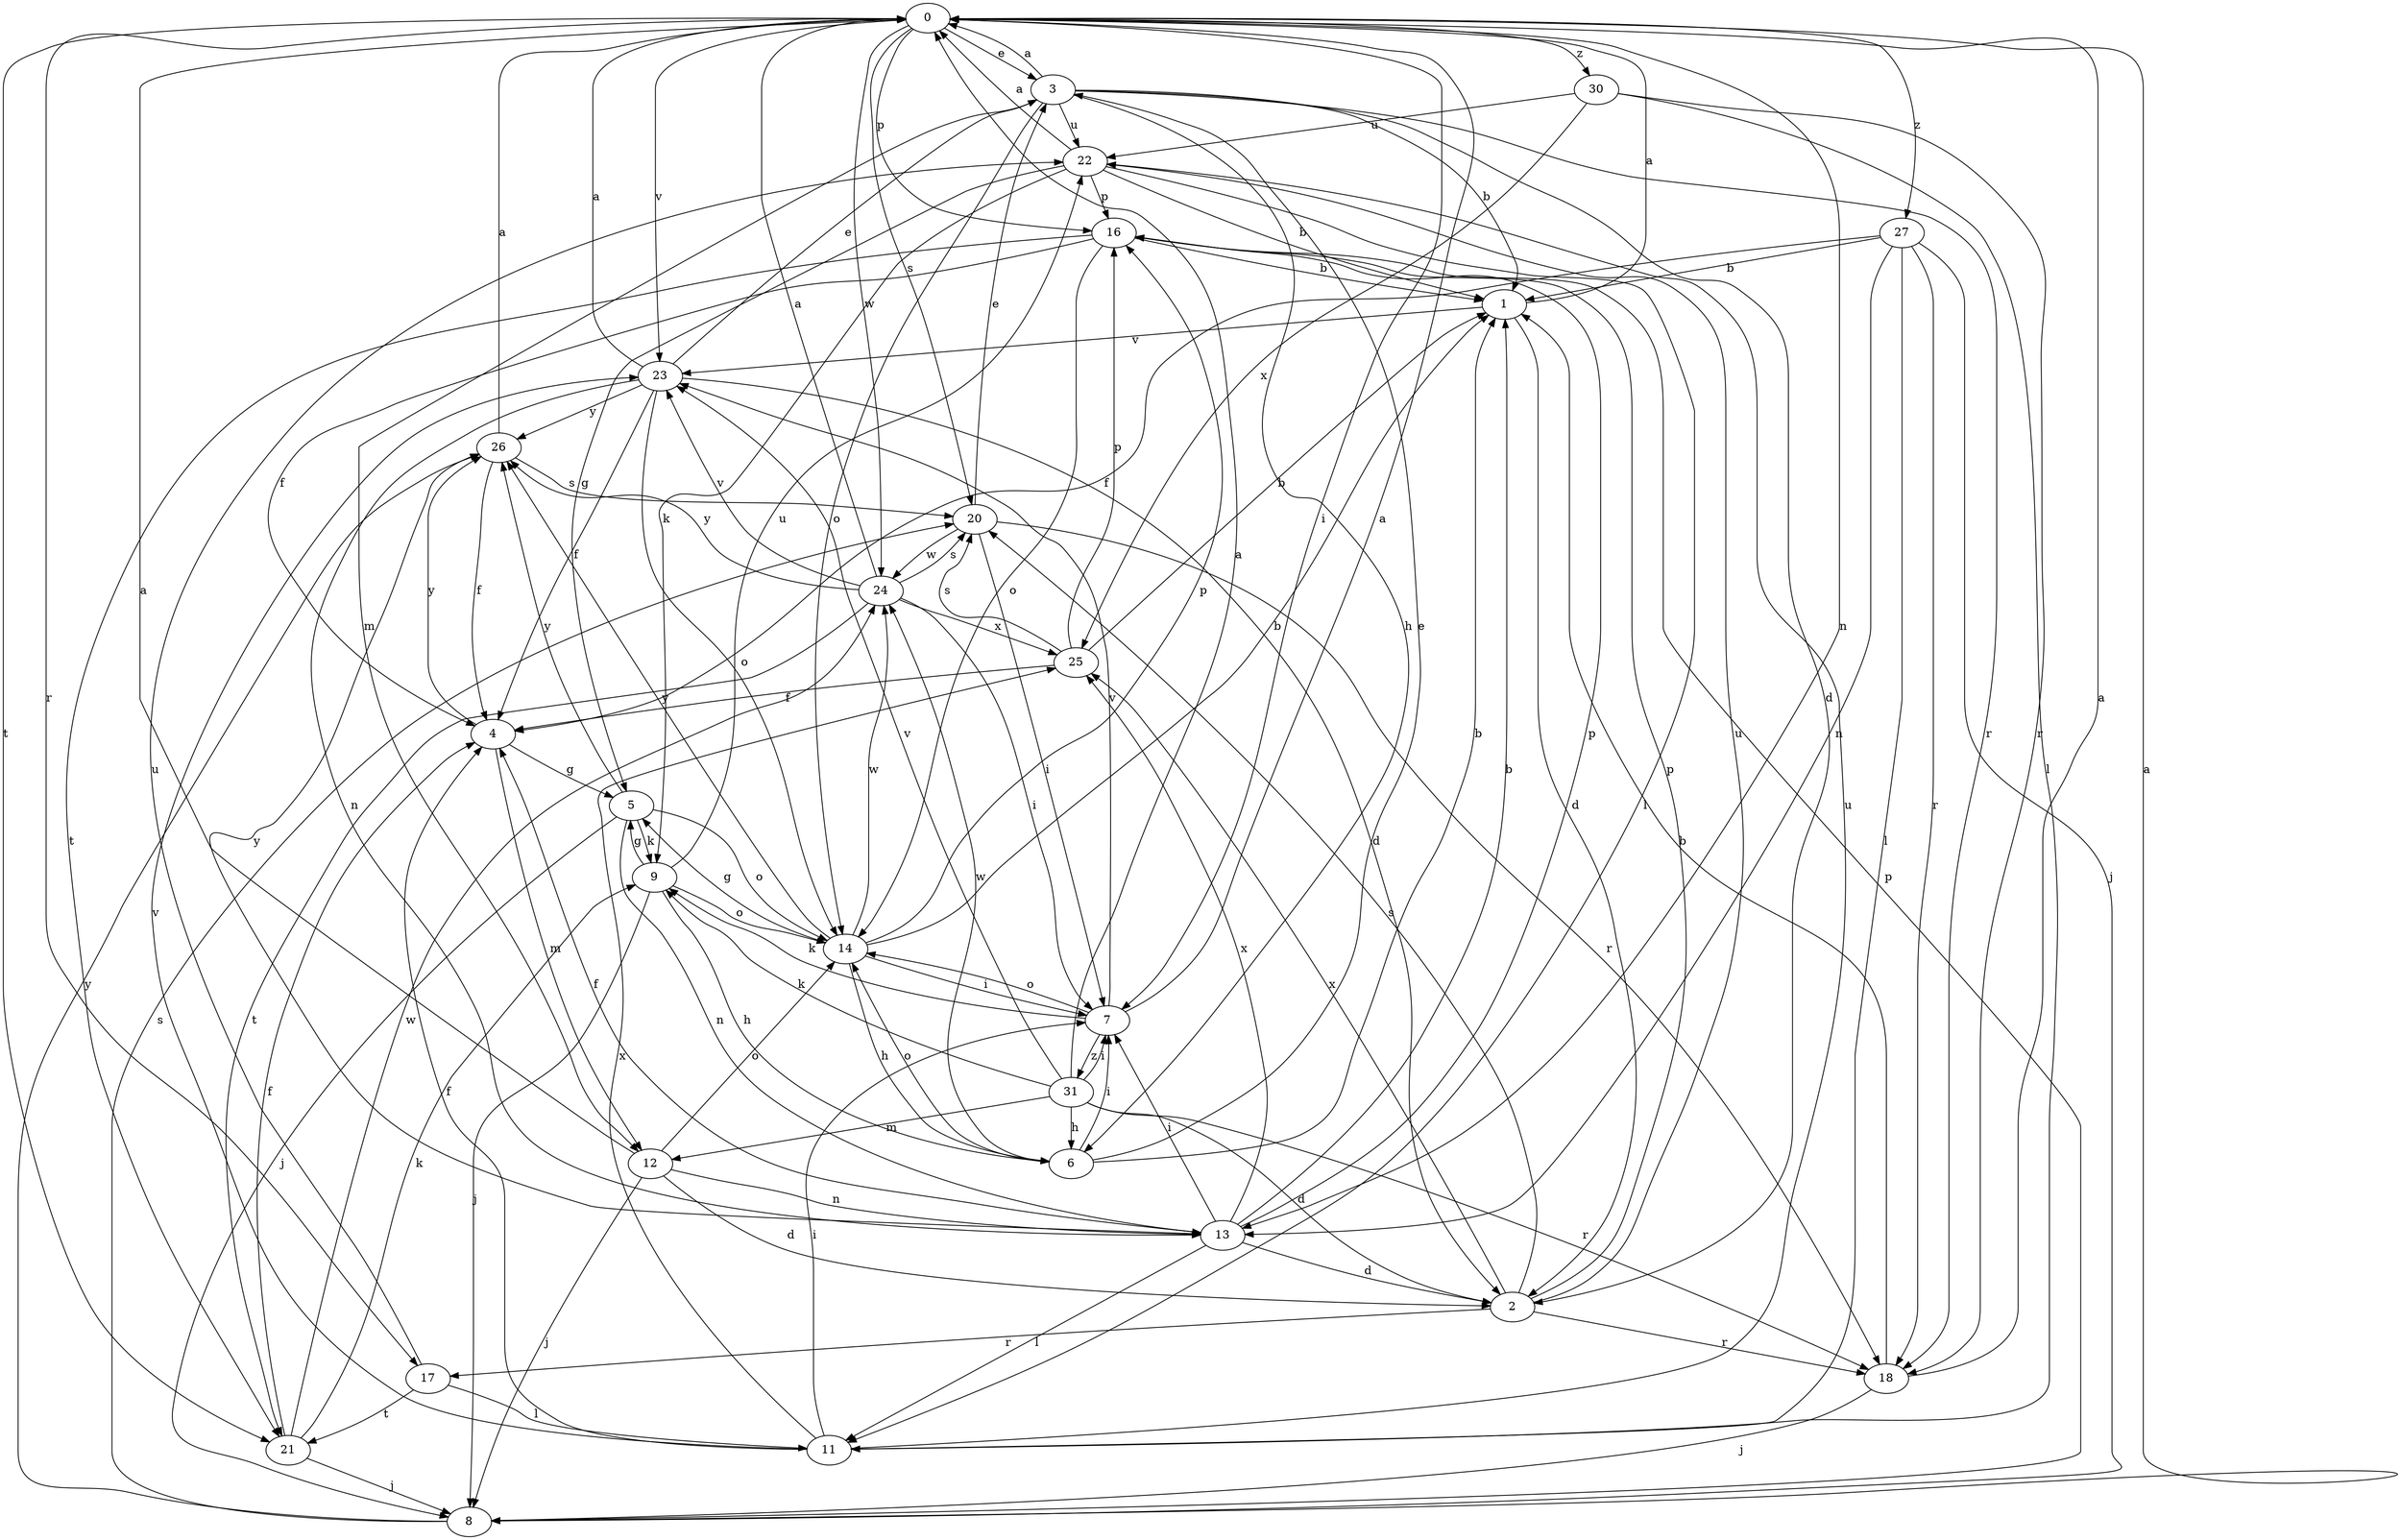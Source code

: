 strict digraph  {
0;
1;
2;
3;
4;
5;
6;
7;
8;
9;
11;
12;
13;
14;
16;
17;
18;
20;
21;
22;
23;
24;
25;
26;
27;
30;
31;
0 -> 3  [label=e];
0 -> 7  [label=i];
0 -> 13  [label=n];
0 -> 16  [label=p];
0 -> 17  [label=r];
0 -> 20  [label=s];
0 -> 21  [label=t];
0 -> 23  [label=v];
0 -> 24  [label=w];
0 -> 27  [label=z];
0 -> 30  [label=z];
1 -> 0  [label=a];
1 -> 2  [label=d];
1 -> 23  [label=v];
2 -> 16  [label=p];
2 -> 17  [label=r];
2 -> 18  [label=r];
2 -> 20  [label=s];
2 -> 22  [label=u];
2 -> 25  [label=x];
3 -> 0  [label=a];
3 -> 1  [label=b];
3 -> 2  [label=d];
3 -> 6  [label=h];
3 -> 12  [label=m];
3 -> 14  [label=o];
3 -> 18  [label=r];
3 -> 22  [label=u];
4 -> 5  [label=g];
4 -> 12  [label=m];
4 -> 26  [label=y];
5 -> 8  [label=j];
5 -> 9  [label=k];
5 -> 13  [label=n];
5 -> 14  [label=o];
5 -> 26  [label=y];
6 -> 1  [label=b];
6 -> 3  [label=e];
6 -> 7  [label=i];
6 -> 14  [label=o];
6 -> 24  [label=w];
7 -> 0  [label=a];
7 -> 9  [label=k];
7 -> 14  [label=o];
7 -> 23  [label=v];
7 -> 31  [label=z];
8 -> 0  [label=a];
8 -> 16  [label=p];
8 -> 20  [label=s];
8 -> 26  [label=y];
9 -> 5  [label=g];
9 -> 6  [label=h];
9 -> 8  [label=j];
9 -> 14  [label=o];
9 -> 22  [label=u];
11 -> 4  [label=f];
11 -> 7  [label=i];
11 -> 22  [label=u];
11 -> 23  [label=v];
11 -> 25  [label=x];
12 -> 0  [label=a];
12 -> 2  [label=d];
12 -> 8  [label=j];
12 -> 13  [label=n];
12 -> 14  [label=o];
13 -> 1  [label=b];
13 -> 2  [label=d];
13 -> 4  [label=f];
13 -> 7  [label=i];
13 -> 11  [label=l];
13 -> 16  [label=p];
13 -> 25  [label=x];
13 -> 26  [label=y];
14 -> 1  [label=b];
14 -> 5  [label=g];
14 -> 6  [label=h];
14 -> 7  [label=i];
14 -> 16  [label=p];
14 -> 24  [label=w];
14 -> 26  [label=y];
16 -> 1  [label=b];
16 -> 4  [label=f];
16 -> 14  [label=o];
16 -> 21  [label=t];
17 -> 11  [label=l];
17 -> 21  [label=t];
17 -> 22  [label=u];
18 -> 0  [label=a];
18 -> 1  [label=b];
18 -> 8  [label=j];
20 -> 3  [label=e];
20 -> 7  [label=i];
20 -> 18  [label=r];
20 -> 24  [label=w];
21 -> 4  [label=f];
21 -> 8  [label=j];
21 -> 9  [label=k];
21 -> 24  [label=w];
22 -> 0  [label=a];
22 -> 1  [label=b];
22 -> 5  [label=g];
22 -> 9  [label=k];
22 -> 11  [label=l];
22 -> 16  [label=p];
23 -> 0  [label=a];
23 -> 2  [label=d];
23 -> 3  [label=e];
23 -> 4  [label=f];
23 -> 13  [label=n];
23 -> 14  [label=o];
23 -> 26  [label=y];
24 -> 0  [label=a];
24 -> 7  [label=i];
24 -> 20  [label=s];
24 -> 21  [label=t];
24 -> 23  [label=v];
24 -> 25  [label=x];
24 -> 26  [label=y];
25 -> 1  [label=b];
25 -> 4  [label=f];
25 -> 16  [label=p];
25 -> 20  [label=s];
26 -> 0  [label=a];
26 -> 4  [label=f];
26 -> 20  [label=s];
27 -> 1  [label=b];
27 -> 4  [label=f];
27 -> 8  [label=j];
27 -> 11  [label=l];
27 -> 13  [label=n];
27 -> 18  [label=r];
30 -> 11  [label=l];
30 -> 18  [label=r];
30 -> 22  [label=u];
30 -> 25  [label=x];
31 -> 0  [label=a];
31 -> 2  [label=d];
31 -> 6  [label=h];
31 -> 7  [label=i];
31 -> 9  [label=k];
31 -> 12  [label=m];
31 -> 18  [label=r];
31 -> 23  [label=v];
}
